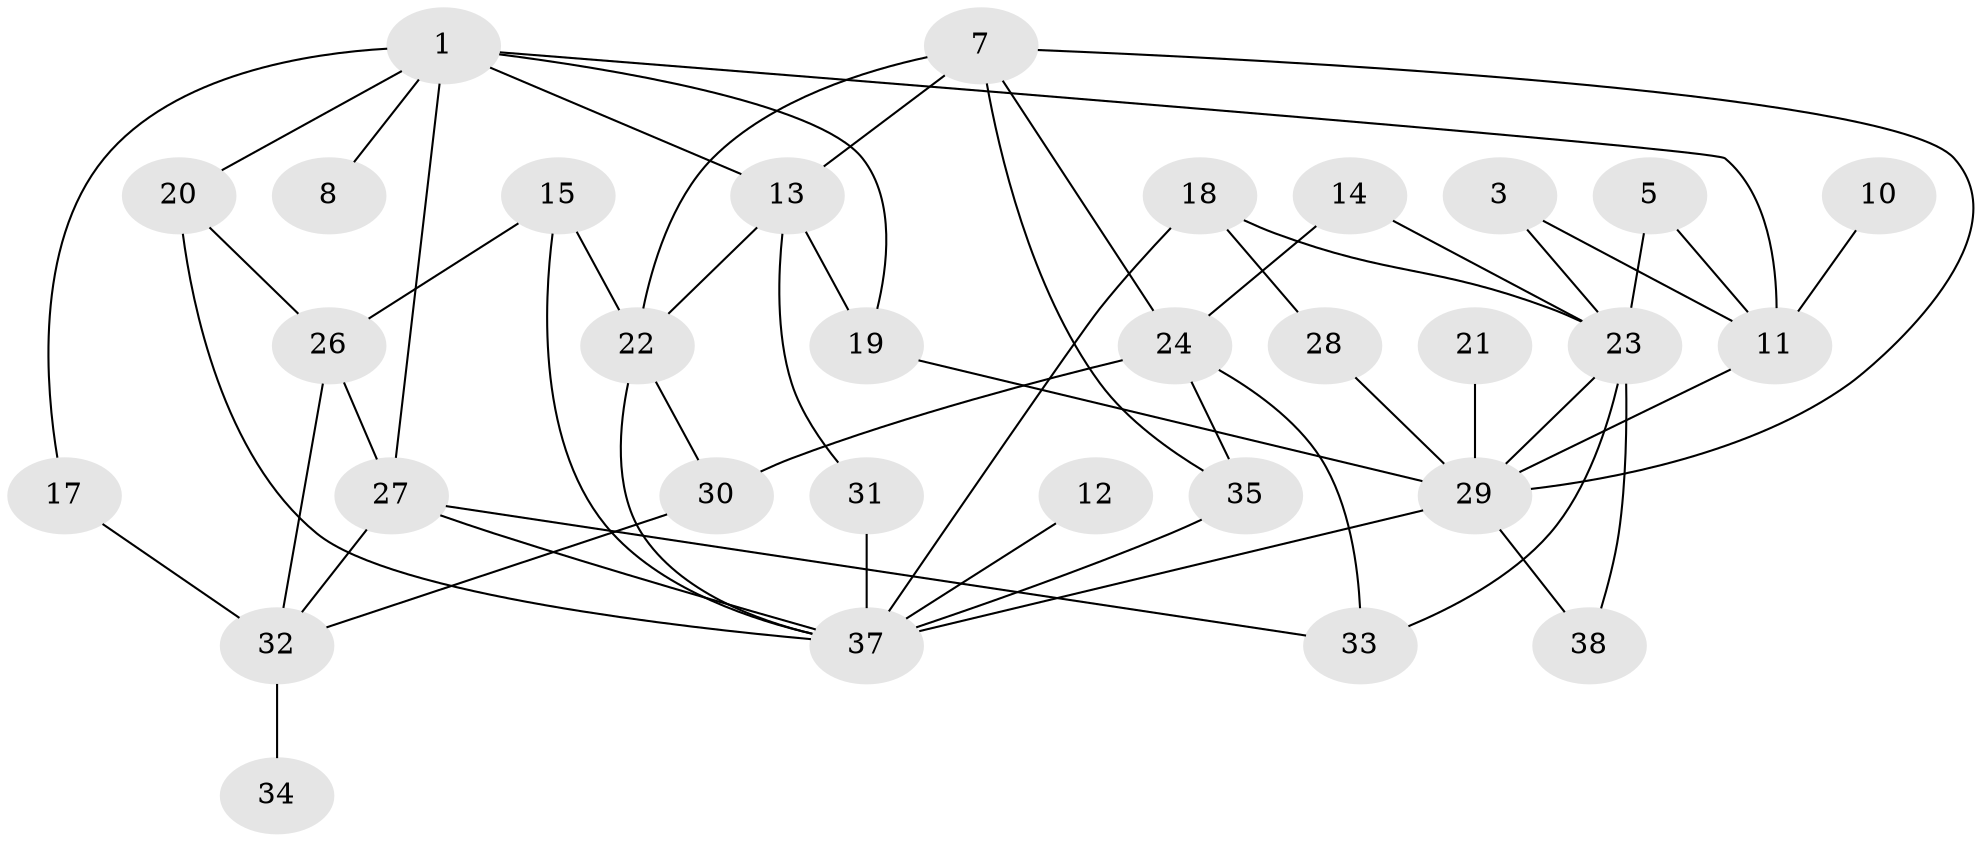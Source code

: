 // original degree distribution, {1: 0.21333333333333335, 3: 0.2, 7: 0.013333333333333334, 6: 0.04, 5: 0.10666666666666667, 4: 0.08, 0: 0.06666666666666667, 2: 0.28}
// Generated by graph-tools (version 1.1) at 2025/49/03/09/25 03:49:06]
// undirected, 31 vertices, 55 edges
graph export_dot {
graph [start="1"]
  node [color=gray90,style=filled];
  1;
  3;
  5;
  7;
  8;
  10;
  11;
  12;
  13;
  14;
  15;
  17;
  18;
  19;
  20;
  21;
  22;
  23;
  24;
  26;
  27;
  28;
  29;
  30;
  31;
  32;
  33;
  34;
  35;
  37;
  38;
  1 -- 8 [weight=1.0];
  1 -- 11 [weight=1.0];
  1 -- 13 [weight=1.0];
  1 -- 17 [weight=1.0];
  1 -- 19 [weight=1.0];
  1 -- 20 [weight=1.0];
  1 -- 27 [weight=1.0];
  3 -- 11 [weight=1.0];
  3 -- 23 [weight=1.0];
  5 -- 11 [weight=1.0];
  5 -- 23 [weight=1.0];
  7 -- 13 [weight=1.0];
  7 -- 22 [weight=1.0];
  7 -- 24 [weight=1.0];
  7 -- 29 [weight=1.0];
  7 -- 35 [weight=1.0];
  10 -- 11 [weight=1.0];
  11 -- 29 [weight=1.0];
  12 -- 37 [weight=1.0];
  13 -- 19 [weight=1.0];
  13 -- 22 [weight=1.0];
  13 -- 31 [weight=1.0];
  14 -- 23 [weight=1.0];
  14 -- 24 [weight=1.0];
  15 -- 22 [weight=1.0];
  15 -- 26 [weight=1.0];
  15 -- 37 [weight=1.0];
  17 -- 32 [weight=1.0];
  18 -- 23 [weight=1.0];
  18 -- 28 [weight=1.0];
  18 -- 37 [weight=1.0];
  19 -- 29 [weight=1.0];
  20 -- 26 [weight=1.0];
  20 -- 37 [weight=1.0];
  21 -- 29 [weight=1.0];
  22 -- 30 [weight=1.0];
  22 -- 37 [weight=1.0];
  23 -- 29 [weight=1.0];
  23 -- 33 [weight=1.0];
  23 -- 38 [weight=1.0];
  24 -- 30 [weight=1.0];
  24 -- 33 [weight=1.0];
  24 -- 35 [weight=1.0];
  26 -- 27 [weight=2.0];
  26 -- 32 [weight=1.0];
  27 -- 32 [weight=1.0];
  27 -- 33 [weight=1.0];
  27 -- 37 [weight=1.0];
  28 -- 29 [weight=1.0];
  29 -- 37 [weight=1.0];
  29 -- 38 [weight=1.0];
  30 -- 32 [weight=1.0];
  31 -- 37 [weight=1.0];
  32 -- 34 [weight=1.0];
  35 -- 37 [weight=1.0];
}
